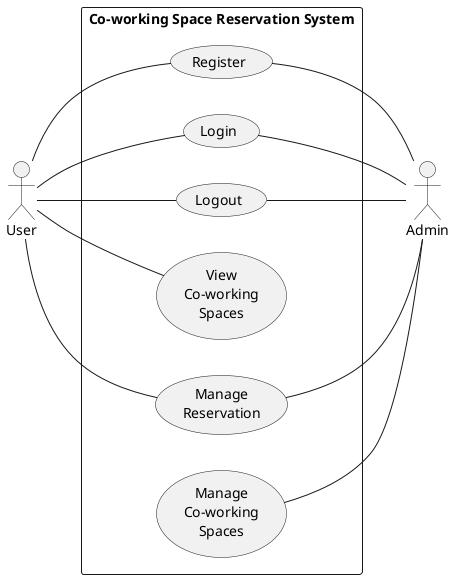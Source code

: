 @startuml Co-working Space Reservation Use Case Diagram
left to right direction
actor "User" as user
rectangle "Co-working Space Reservation System" as coworkSystem{
    usecase "Register" as register
    usecase "Login" as login
    usecase "Logout" as logout
    usecase "View\nCo-working\nSpaces" as viewCoworks
    usecase "Manage\nReservation" as manageResv
    usecase "Manage\nCo-working\nSpaces" as manageCowork
}

user -- register
user -- login
user -- logout
user -- viewCoworks
user -- manageResv

actor "Admin" as admin
register -- admin
login -- admin
logout -- admin
manageCowork -- admin
manageResv -- admin

@enduml